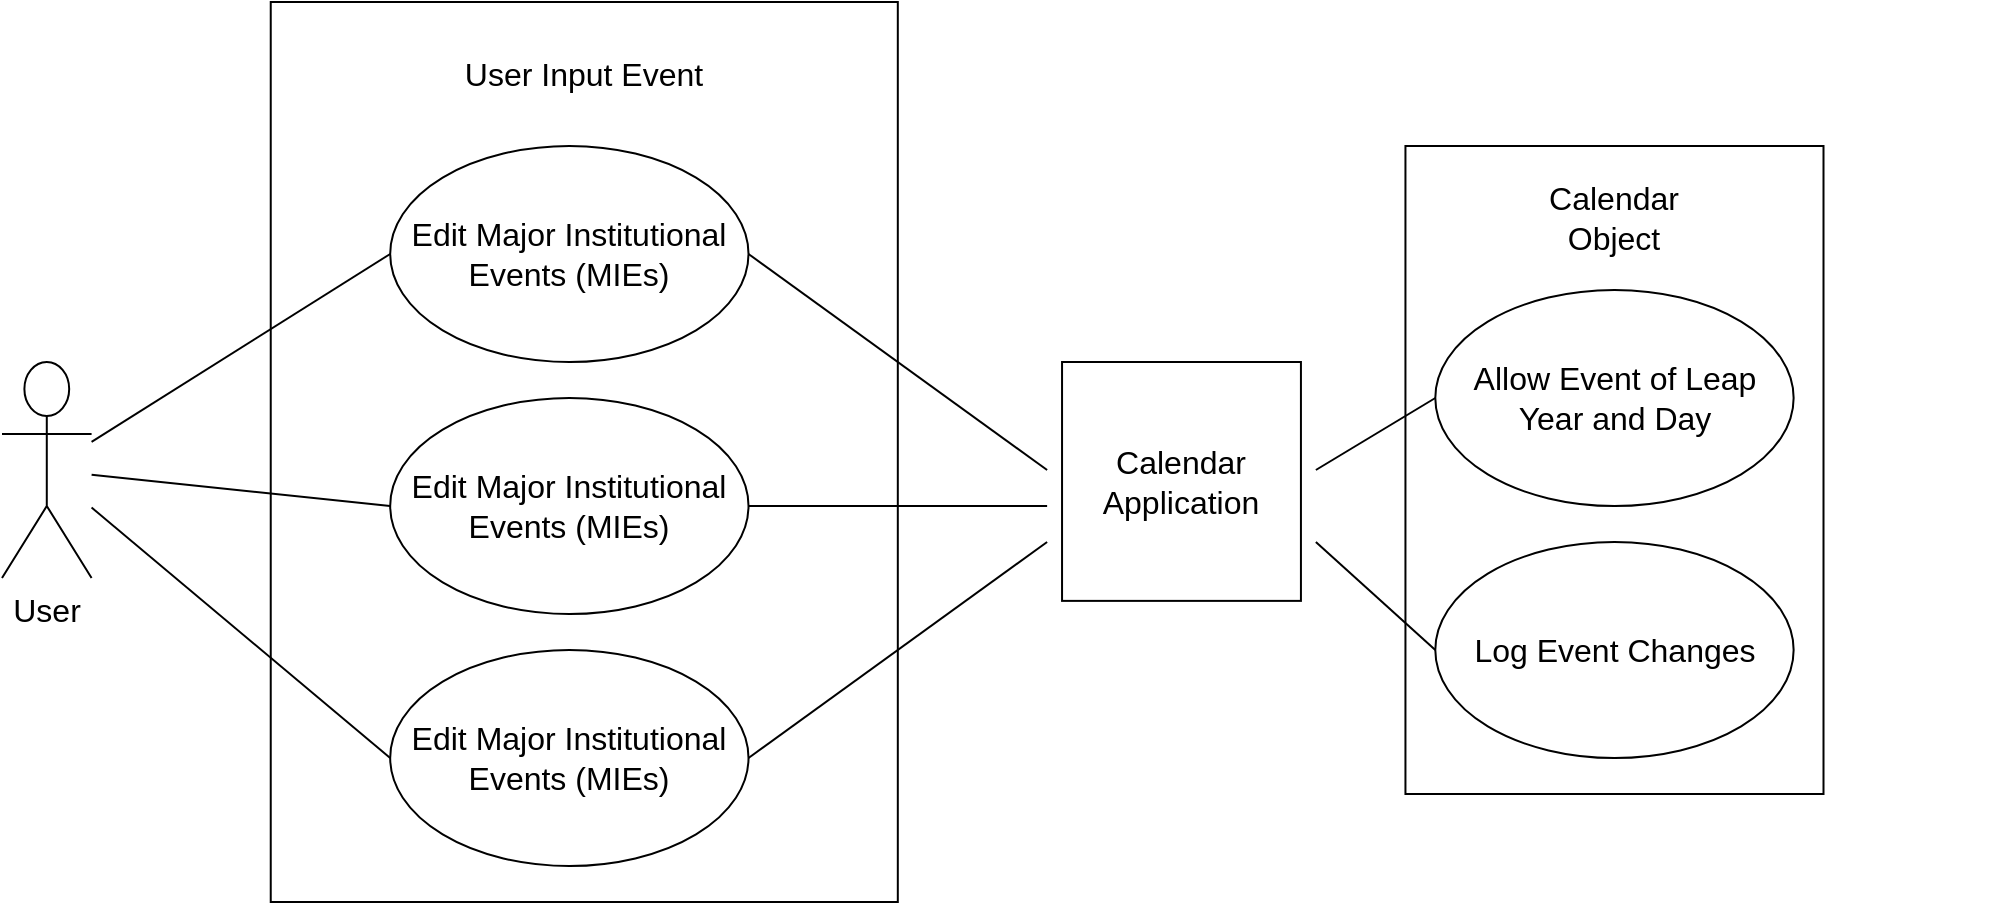<mxfile compressed="true" version="13.7.9" type="device"><diagram id="TmJlvTwOufLVFWdSZIUC" name="Page-1"><mxGraphModel dx="1422" dy="762" grid="1" gridSize="10" guides="1" tooltips="1" connect="1" arrows="1" fold="1" page="1" pageScale="1" pageWidth="1100" pageHeight="850" math="0" shadow="0"><root><mxCell id="0"/><mxCell id="1" parent="0"/><mxCell id="YOP4k7-RpCCDDurpwR74-43" value="" style="group" vertex="1" connectable="0" parent="1"><mxGeometry x="89" y="200" width="1000" height="450" as="geometry"/></mxCell><mxCell id="YOP4k7-RpCCDDurpwR74-42" value="" style="group" vertex="1" connectable="0" parent="YOP4k7-RpCCDDurpwR74-43"><mxGeometry width="1000" height="450" as="geometry"/></mxCell><mxCell id="YOP4k7-RpCCDDurpwR74-37" value="" style="group" vertex="1" connectable="0" parent="YOP4k7-RpCCDDurpwR74-42"><mxGeometry width="1000" height="450" as="geometry"/></mxCell><mxCell id="YOP4k7-RpCCDDurpwR74-35" value="" style="group" vertex="1" connectable="0" parent="YOP4k7-RpCCDDurpwR74-37"><mxGeometry width="910.747" height="450" as="geometry"/></mxCell><mxCell id="YOP4k7-RpCCDDurpwR74-34" value="" style="group" vertex="1" connectable="0" parent="YOP4k7-RpCCDDurpwR74-35"><mxGeometry width="910.747" height="450" as="geometry"/></mxCell><mxCell id="YOP4k7-RpCCDDurpwR74-31" value="" style="rounded=0;whiteSpace=wrap;html=1;" vertex="1" parent="YOP4k7-RpCCDDurpwR74-34"><mxGeometry x="701.723" y="72" width="209.024" height="324" as="geometry"/></mxCell><mxCell id="YOP4k7-RpCCDDurpwR74-1" value="&lt;font style=&quot;font-size: 16px&quot;&gt;User&lt;/font&gt;" style="shape=umlActor;verticalLabelPosition=bottom;verticalAlign=top;html=1;" vertex="1" parent="YOP4k7-RpCCDDurpwR74-34"><mxGeometry y="180" width="44.791" height="108" as="geometry"/></mxCell><mxCell id="YOP4k7-RpCCDDurpwR74-3" value="" style="rounded=0;whiteSpace=wrap;html=1;" vertex="1" parent="YOP4k7-RpCCDDurpwR74-34"><mxGeometry x="134.372" width="313.536" height="450" as="geometry"/></mxCell><mxCell id="YOP4k7-RpCCDDurpwR74-5" value="&lt;font style=&quot;font-size: 16px&quot;&gt;Calendar Application&lt;/font&gt;" style="whiteSpace=wrap;html=1;aspect=fixed;" vertex="1" parent="YOP4k7-RpCCDDurpwR74-34"><mxGeometry x="530.025" y="180" width="119.442" height="119.442" as="geometry"/></mxCell><mxCell id="YOP4k7-RpCCDDurpwR74-6" value="&lt;font style=&quot;font-size: 16px&quot;&gt;Edit Major Institutional Events (MIEs)&lt;/font&gt;" style="ellipse;whiteSpace=wrap;html=1;" vertex="1" parent="YOP4k7-RpCCDDurpwR74-34"><mxGeometry x="194.094" y="72" width="179.163" height="108" as="geometry"/></mxCell><mxCell id="YOP4k7-RpCCDDurpwR74-12" value="" style="endArrow=none;html=1;entryX=0;entryY=0.5;entryDx=0;entryDy=0;" edge="1" parent="YOP4k7-RpCCDDurpwR74-34" source="YOP4k7-RpCCDDurpwR74-1" target="YOP4k7-RpCCDDurpwR74-6"><mxGeometry width="50" height="50" relative="1" as="geometry"><mxPoint x="44.791" y="190.8" as="sourcePoint"/><mxPoint x="253.815" y="324" as="targetPoint"/></mxGeometry></mxCell><mxCell id="YOP4k7-RpCCDDurpwR74-13" value="" style="endArrow=none;html=1;entryX=1;entryY=0.5;entryDx=0;entryDy=0;" edge="1" parent="YOP4k7-RpCCDDurpwR74-34" target="YOP4k7-RpCCDDurpwR74-6"><mxGeometry width="50" height="50" relative="1" as="geometry"><mxPoint x="522.56" y="234" as="sourcePoint"/><mxPoint x="164.233" y="126" as="targetPoint"/></mxGeometry></mxCell><mxCell id="YOP4k7-RpCCDDurpwR74-17" value="&lt;font style=&quot;font-size: 16px&quot;&gt;Edit Major Institutional Events (MIEs)&lt;/font&gt;" style="ellipse;whiteSpace=wrap;html=1;" vertex="1" parent="YOP4k7-RpCCDDurpwR74-34"><mxGeometry x="194.094" y="198" width="179.163" height="108" as="geometry"/></mxCell><mxCell id="YOP4k7-RpCCDDurpwR74-18" value="&lt;font style=&quot;font-size: 16px&quot;&gt;Edit Major Institutional Events (MIEs)&lt;/font&gt;" style="ellipse;whiteSpace=wrap;html=1;" vertex="1" parent="YOP4k7-RpCCDDurpwR74-34"><mxGeometry x="194.094" y="324" width="179.163" height="108" as="geometry"/></mxCell><mxCell id="YOP4k7-RpCCDDurpwR74-19" value="" style="endArrow=none;html=1;entryX=0;entryY=0.5;entryDx=0;entryDy=0;" edge="1" parent="YOP4k7-RpCCDDurpwR74-34" source="YOP4k7-RpCCDDurpwR74-1" target="YOP4k7-RpCCDDurpwR74-17"><mxGeometry width="50" height="50" relative="1" as="geometry"><mxPoint x="59.721" y="252" as="sourcePoint"/><mxPoint x="283.675" y="306" as="targetPoint"/></mxGeometry></mxCell><mxCell id="YOP4k7-RpCCDDurpwR74-20" value="" style="endArrow=none;html=1;exitX=0;exitY=0.5;exitDx=0;exitDy=0;" edge="1" parent="YOP4k7-RpCCDDurpwR74-34" source="YOP4k7-RpCCDDurpwR74-18" target="YOP4k7-RpCCDDurpwR74-1"><mxGeometry width="50" height="50" relative="1" as="geometry"><mxPoint x="209.024" y="396" as="sourcePoint"/><mxPoint x="44.791" y="270" as="targetPoint"/></mxGeometry></mxCell><mxCell id="YOP4k7-RpCCDDurpwR74-21" value="" style="endArrow=none;html=1;exitX=1;exitY=0.5;exitDx=0;exitDy=0;" edge="1" parent="YOP4k7-RpCCDDurpwR74-34" source="YOP4k7-RpCCDDurpwR74-18"><mxGeometry width="50" height="50" relative="1" as="geometry"><mxPoint x="447.908" y="486" as="sourcePoint"/><mxPoint x="522.56" y="270" as="targetPoint"/></mxGeometry></mxCell><mxCell id="YOP4k7-RpCCDDurpwR74-22" value="" style="endArrow=none;html=1;exitX=1;exitY=0.5;exitDx=0;exitDy=0;" edge="1" parent="YOP4k7-RpCCDDurpwR74-34" source="YOP4k7-RpCCDDurpwR74-17"><mxGeometry width="50" height="50" relative="1" as="geometry"><mxPoint x="447.908" y="486" as="sourcePoint"/><mxPoint x="522.56" y="252" as="targetPoint"/></mxGeometry></mxCell><mxCell id="YOP4k7-RpCCDDurpwR74-24" value="&lt;font style=&quot;font-size: 16px&quot;&gt;Allow Event of Leap Year and Day&lt;/font&gt;" style="ellipse;whiteSpace=wrap;html=1;" vertex="1" parent="YOP4k7-RpCCDDurpwR74-34"><mxGeometry x="716.653" y="144" width="179.163" height="108" as="geometry"/></mxCell><mxCell id="YOP4k7-RpCCDDurpwR74-25" value="" style="endArrow=none;html=1;exitX=0;exitY=0.5;exitDx=0;exitDy=0;" edge="1" parent="YOP4k7-RpCCDDurpwR74-34" source="YOP4k7-RpCCDDurpwR74-24"><mxGeometry width="50" height="50" relative="1" as="geometry"><mxPoint x="716.653" y="216" as="sourcePoint"/><mxPoint x="656.932" y="234" as="targetPoint"/></mxGeometry></mxCell><mxCell id="YOP4k7-RpCCDDurpwR74-27" value="&lt;font style=&quot;font-size: 16px&quot;&gt;User Input Event&lt;/font&gt;" style="text;html=1;strokeColor=none;fillColor=none;align=center;verticalAlign=middle;whiteSpace=wrap;rounded=0;" vertex="1" parent="YOP4k7-RpCCDDurpwR74-34"><mxGeometry x="209.024" y="18" width="164.233" height="36" as="geometry"/></mxCell><mxCell id="YOP4k7-RpCCDDurpwR74-29" value="&lt;font&gt;&lt;font style=&quot;font-size: 16px&quot;&gt;Log Event Changes&lt;/font&gt;&lt;br&gt;&lt;/font&gt;" style="ellipse;whiteSpace=wrap;html=1;" vertex="1" parent="YOP4k7-RpCCDDurpwR74-34"><mxGeometry x="716.653" y="270" width="179.163" height="108" as="geometry"/></mxCell><mxCell id="YOP4k7-RpCCDDurpwR74-32" value="" style="endArrow=none;html=1;entryX=0;entryY=0.5;entryDx=0;entryDy=0;" edge="1" parent="YOP4k7-RpCCDDurpwR74-34" target="YOP4k7-RpCCDDurpwR74-29"><mxGeometry width="50" height="50" relative="1" as="geometry"><mxPoint x="656.932" y="270" as="sourcePoint"/><mxPoint x="791.305" y="306" as="targetPoint"/></mxGeometry></mxCell><mxCell id="YOP4k7-RpCCDDurpwR74-33" value="&lt;font style=&quot;font-size: 16px&quot;&gt;Calendar Object&lt;/font&gt;" style="text;html=1;strokeColor=none;fillColor=none;align=center;verticalAlign=middle;whiteSpace=wrap;rounded=0;" vertex="1" parent="YOP4k7-RpCCDDurpwR74-34"><mxGeometry x="776.374" y="90" width="59.721" height="36" as="geometry"/></mxCell></root></mxGraphModel></diagram></mxfile>